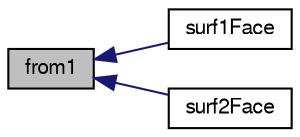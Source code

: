 digraph "from1"
{
  bgcolor="transparent";
  edge [fontname="FreeSans",fontsize="10",labelfontname="FreeSans",labelfontsize="10"];
  node [fontname="FreeSans",fontsize="10",shape=record];
  rankdir="LR";
  Node185 [label="from1",height=0.2,width=0.4,color="black", fillcolor="grey75", style="filled", fontcolor="black"];
  Node185 -> Node186 [dir="back",color="midnightblue",fontsize="10",style="solid",fontname="FreeSans"];
  Node186 [label="surf1Face",height=0.2,width=0.4,color="black",URL="$a25486.html#a51b41e56ed53409fc011fc3b93163dfb"];
  Node185 -> Node187 [dir="back",color="midnightblue",fontsize="10",style="solid",fontname="FreeSans"];
  Node187 [label="surf2Face",height=0.2,width=0.4,color="black",URL="$a25486.html#adc5cad0b038e967fa5806a019209b8cf"];
}
